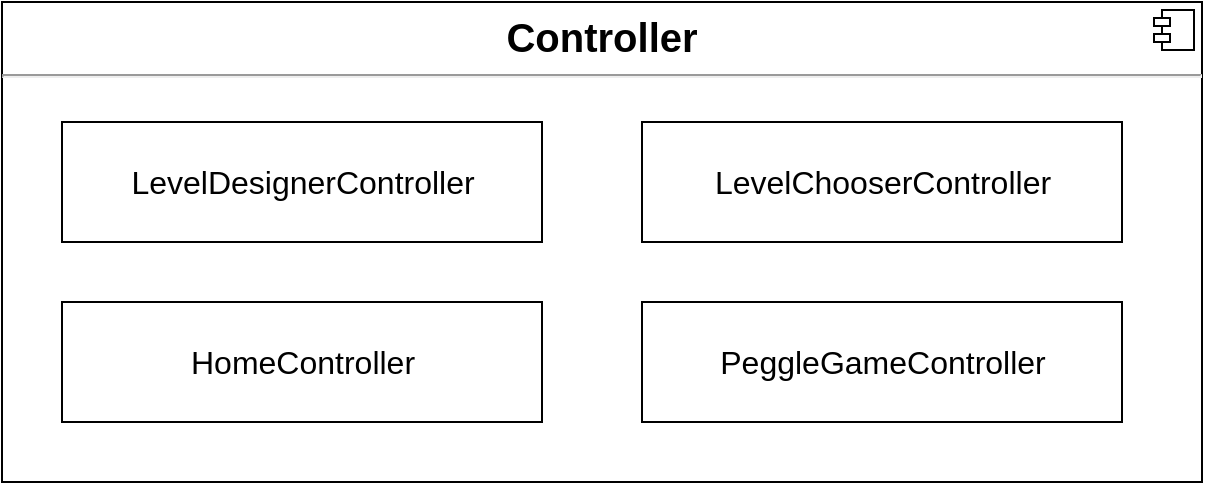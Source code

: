 <mxfile version="14.1.8" type="device"><diagram id="fhBqnHq1IshxXnvw0Y61" name="Class Diagram"><mxGraphModel dx="1417" dy="2032" grid="1" gridSize="10" guides="1" tooltips="1" connect="1" arrows="1" fold="1" page="1" pageScale="1" pageWidth="850" pageHeight="1100" math="0" shadow="0"><root><mxCell id="0"/><mxCell id="1" parent="0"/><mxCell id="DaHeIRnf_k36PP9J369p-10" value="&lt;p style=&quot;margin: 0px ; margin-top: 6px ; text-align: center&quot;&gt;&lt;b&gt;&lt;font style=&quot;font-size: 20px&quot;&gt;Controller&lt;/font&gt;&lt;/b&gt;&lt;/p&gt;&lt;hr&gt;&lt;p style=&quot;margin: 0px ; margin-left: 8px&quot;&gt;&lt;br&gt;&lt;/p&gt;" style="align=left;overflow=fill;html=1;dropTarget=0;" parent="1" vertex="1"><mxGeometry x="100" y="-740" width="600" height="240" as="geometry"/></mxCell><mxCell id="DaHeIRnf_k36PP9J369p-11" value="" style="shape=component;jettyWidth=8;jettyHeight=4;" parent="DaHeIRnf_k36PP9J369p-10" vertex="1"><mxGeometry x="1" width="20" height="20" relative="1" as="geometry"><mxPoint x="-24" y="4" as="offset"/></mxGeometry></mxCell><mxCell id="DaHeIRnf_k36PP9J369p-32" value="&lt;font style=&quot;font-size: 16px&quot;&gt;LevelChooserController&lt;/font&gt;" style="html=1;" parent="1" vertex="1"><mxGeometry x="420" y="-680" width="240" height="60" as="geometry"/></mxCell><mxCell id="DaHeIRnf_k36PP9J369p-33" value="&lt;font style=&quot;font-size: 16px&quot;&gt;LevelDesignerController&lt;/font&gt;" style="html=1;" parent="1" vertex="1"><mxGeometry x="130" y="-680" width="240" height="60" as="geometry"/></mxCell><mxCell id="DaHeIRnf_k36PP9J369p-34" value="&lt;font style=&quot;font-size: 16px&quot;&gt;HomeController&lt;/font&gt;" style="html=1;" parent="1" vertex="1"><mxGeometry x="130" y="-590" width="240" height="60" as="geometry"/></mxCell><mxCell id="VobkAnSEv0TFKKj6r9Rz-1" value="&lt;span style=&quot;font-size: 16px&quot;&gt;PeggleGameController&lt;/span&gt;" style="html=1;" vertex="1" parent="1"><mxGeometry x="420" y="-590" width="240" height="60" as="geometry"/></mxCell></root></mxGraphModel></diagram></mxfile>